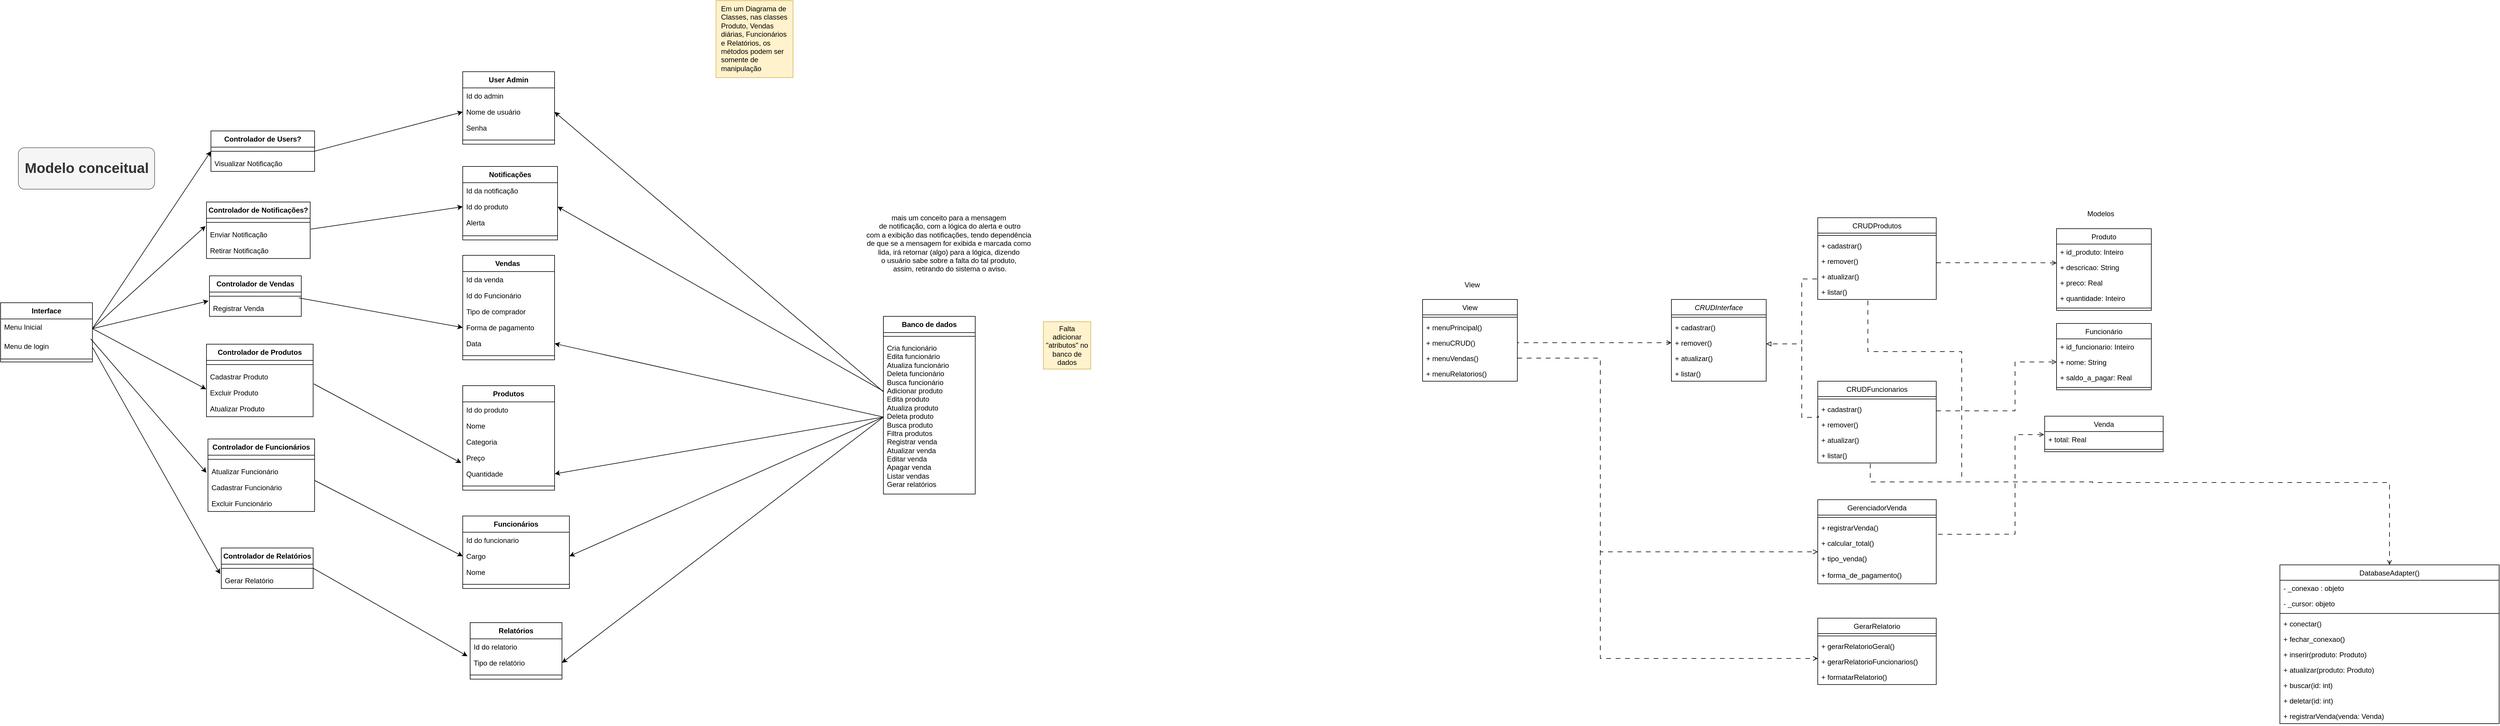 <mxfile version="25.0.1">
  <diagram name="Página-1" id="rCG3eZJyJU8VCeqgCgNy">
    <mxGraphModel dx="4924" dy="2812" grid="1" gridSize="10" guides="1" tooltips="1" connect="1" arrows="1" fold="1" page="1" pageScale="1" pageWidth="827" pageHeight="583" math="0" shadow="0">
      <root>
        <mxCell id="0" />
        <mxCell id="1" parent="0" />
        <mxCell id="12" value="Banco de dados" style="swimlane;fontStyle=1;align=center;verticalAlign=top;childLayout=stackLayout;horizontal=1;startSize=27.429;horizontalStack=0;resizeParent=1;resizeParentMax=0;resizeLast=0;collapsible=0;marginBottom=0;" parent="1" vertex="1">
          <mxGeometry x="1420" y="283" width="155" height="299.999" as="geometry" />
        </mxCell>
        <mxCell id="15" style="line;strokeWidth=1;fillColor=none;align=left;verticalAlign=middle;spacingTop=-1;spacingLeft=3;spacingRight=3;rotatable=0;labelPosition=right;points=[];portConstraint=eastwest;strokeColor=inherit;" parent="12" vertex="1">
          <mxGeometry y="27.429" width="155" height="12.57" as="geometry" />
        </mxCell>
        <mxCell id="4yD3N3-tQXwb2mGsDQmI-117" value="Cria funcionário&lt;div&gt;Edita funcionário&lt;/div&gt;&lt;div&gt;Atualiza funcionário&lt;/div&gt;&lt;div&gt;Deleta funcionário&lt;/div&gt;&lt;div&gt;Busca funcionário&lt;/div&gt;&lt;div&gt;Adicionar produto&lt;/div&gt;&lt;div&gt;Edita produto&lt;/div&gt;&lt;div&gt;Atualiza produto&lt;/div&gt;&lt;div&gt;Deleta produto&lt;/div&gt;&lt;div&gt;Busca produto&lt;/div&gt;&lt;div&gt;Filtra produtos&lt;/div&gt;&lt;div&gt;Registrar venda&lt;/div&gt;&lt;div&gt;Atualizar venda&lt;/div&gt;&lt;div&gt;Editar venda&lt;/div&gt;&lt;div&gt;Apagar venda&lt;/div&gt;&lt;div&gt;Listar vendas&lt;/div&gt;&lt;div&gt;Gerar relatórios&lt;/div&gt;" style="text;strokeColor=none;fillColor=none;align=left;verticalAlign=top;spacingLeft=4;spacingRight=4;overflow=hidden;rotatable=0;points=[[0,0.5],[1,0.5]];portConstraint=eastwest;whiteSpace=wrap;html=1;" parent="12" vertex="1">
          <mxGeometry y="39.999" width="155" height="260" as="geometry" />
        </mxCell>
        <mxCell id="4yD3N3-tQXwb2mGsDQmI-32" value="User Admin" style="swimlane;fontStyle=1;align=center;verticalAlign=top;childLayout=stackLayout;horizontal=1;startSize=27.429;horizontalStack=0;resizeParent=1;resizeParentMax=0;resizeLast=0;collapsible=0;marginBottom=0;" parent="1" vertex="1">
          <mxGeometry x="710" y="-130" width="155" height="122.429" as="geometry" />
        </mxCell>
        <mxCell id="4yD3N3-tQXwb2mGsDQmI-33" value="Id do admin" style="text;strokeColor=none;fillColor=none;align=left;verticalAlign=top;spacingLeft=4;spacingRight=4;overflow=hidden;rotatable=0;points=[[0,0.5],[1,0.5]];portConstraint=eastwest;" parent="4yD3N3-tQXwb2mGsDQmI-32" vertex="1">
          <mxGeometry y="27.429" width="155" height="27" as="geometry" />
        </mxCell>
        <mxCell id="4yD3N3-tQXwb2mGsDQmI-34" value="Nome de usuário" style="text;strokeColor=none;fillColor=none;align=left;verticalAlign=top;spacingLeft=4;spacingRight=4;overflow=hidden;rotatable=0;points=[[0,0.5],[1,0.5]];portConstraint=eastwest;" parent="4yD3N3-tQXwb2mGsDQmI-32" vertex="1">
          <mxGeometry y="54.429" width="155" height="27" as="geometry" />
        </mxCell>
        <mxCell id="4yD3N3-tQXwb2mGsDQmI-65" value="Senha" style="text;strokeColor=none;fillColor=none;align=left;verticalAlign=top;spacingLeft=4;spacingRight=4;overflow=hidden;rotatable=0;points=[[0,0.5],[1,0.5]];portConstraint=eastwest;" parent="4yD3N3-tQXwb2mGsDQmI-32" vertex="1">
          <mxGeometry y="81.429" width="155" height="27" as="geometry" />
        </mxCell>
        <mxCell id="4yD3N3-tQXwb2mGsDQmI-35" style="line;strokeWidth=1;fillColor=none;align=left;verticalAlign=middle;spacingTop=-1;spacingLeft=3;spacingRight=3;rotatable=0;labelPosition=right;points=[];portConstraint=eastwest;strokeColor=inherit;" parent="4yD3N3-tQXwb2mGsDQmI-32" vertex="1">
          <mxGeometry y="108.429" width="155" height="14" as="geometry" />
        </mxCell>
        <mxCell id="4yD3N3-tQXwb2mGsDQmI-36" value="Relatórios" style="swimlane;fontStyle=1;align=center;verticalAlign=top;childLayout=stackLayout;horizontal=1;startSize=27.429;horizontalStack=0;resizeParent=1;resizeParentMax=0;resizeLast=0;collapsible=0;marginBottom=0;" parent="1" vertex="1">
          <mxGeometry x="722.5" y="800" width="155" height="95.429" as="geometry" />
        </mxCell>
        <mxCell id="4yD3N3-tQXwb2mGsDQmI-37" value="Id do relatorio" style="text;strokeColor=none;fillColor=none;align=left;verticalAlign=top;spacingLeft=4;spacingRight=4;overflow=hidden;rotatable=0;points=[[0,0.5],[1,0.5]];portConstraint=eastwest;" parent="4yD3N3-tQXwb2mGsDQmI-36" vertex="1">
          <mxGeometry y="27.429" width="155" height="27" as="geometry" />
        </mxCell>
        <mxCell id="4yD3N3-tQXwb2mGsDQmI-38" value="Tipo de relatório" style="text;strokeColor=none;fillColor=none;align=left;verticalAlign=top;spacingLeft=4;spacingRight=4;overflow=hidden;rotatable=0;points=[[0,0.5],[1,0.5]];portConstraint=eastwest;" parent="4yD3N3-tQXwb2mGsDQmI-36" vertex="1">
          <mxGeometry y="54.429" width="155" height="27" as="geometry" />
        </mxCell>
        <mxCell id="4yD3N3-tQXwb2mGsDQmI-39" style="line;strokeWidth=1;fillColor=none;align=left;verticalAlign=middle;spacingTop=-1;spacingLeft=3;spacingRight=3;rotatable=0;labelPosition=right;points=[];portConstraint=eastwest;strokeColor=inherit;" parent="4yD3N3-tQXwb2mGsDQmI-36" vertex="1">
          <mxGeometry y="81.429" width="155" height="14" as="geometry" />
        </mxCell>
        <mxCell id="4yD3N3-tQXwb2mGsDQmI-40" value="Vendas " style="swimlane;fontStyle=1;align=center;verticalAlign=top;childLayout=stackLayout;horizontal=1;startSize=27.429;horizontalStack=0;resizeParent=1;resizeParentMax=0;resizeLast=0;collapsible=0;marginBottom=0;" parent="1" vertex="1">
          <mxGeometry x="710" y="180" width="155" height="176.429" as="geometry" />
        </mxCell>
        <mxCell id="4yD3N3-tQXwb2mGsDQmI-41" value="Id da venda" style="text;strokeColor=none;fillColor=none;align=left;verticalAlign=top;spacingLeft=4;spacingRight=4;overflow=hidden;rotatable=0;points=[[0,0.5],[1,0.5]];portConstraint=eastwest;" parent="4yD3N3-tQXwb2mGsDQmI-40" vertex="1">
          <mxGeometry y="27.429" width="155" height="27" as="geometry" />
        </mxCell>
        <mxCell id="4yD3N3-tQXwb2mGsDQmI-42" value="Id do Funcionário" style="text;strokeColor=none;fillColor=none;align=left;verticalAlign=top;spacingLeft=4;spacingRight=4;overflow=hidden;rotatable=0;points=[[0,0.5],[1,0.5]];portConstraint=eastwest;" parent="4yD3N3-tQXwb2mGsDQmI-40" vertex="1">
          <mxGeometry y="54.429" width="155" height="27" as="geometry" />
        </mxCell>
        <mxCell id="4yD3N3-tQXwb2mGsDQmI-79" value="Tipo de comprador" style="text;strokeColor=none;fillColor=none;align=left;verticalAlign=top;spacingLeft=4;spacingRight=4;overflow=hidden;rotatable=0;points=[[0,0.5],[1,0.5]];portConstraint=eastwest;" parent="4yD3N3-tQXwb2mGsDQmI-40" vertex="1">
          <mxGeometry y="81.429" width="155" height="27" as="geometry" />
        </mxCell>
        <mxCell id="4yD3N3-tQXwb2mGsDQmI-80" value="Forma de pagamento" style="text;strokeColor=none;fillColor=none;align=left;verticalAlign=top;spacingLeft=4;spacingRight=4;overflow=hidden;rotatable=0;points=[[0,0.5],[1,0.5]];portConstraint=eastwest;" parent="4yD3N3-tQXwb2mGsDQmI-40" vertex="1">
          <mxGeometry y="108.429" width="155" height="27" as="geometry" />
        </mxCell>
        <mxCell id="4yD3N3-tQXwb2mGsDQmI-81" value="Data" style="text;strokeColor=none;fillColor=none;align=left;verticalAlign=top;spacingLeft=4;spacingRight=4;overflow=hidden;rotatable=0;points=[[0,0.5],[1,0.5]];portConstraint=eastwest;" parent="4yD3N3-tQXwb2mGsDQmI-40" vertex="1">
          <mxGeometry y="135.429" width="155" height="27" as="geometry" />
        </mxCell>
        <mxCell id="4yD3N3-tQXwb2mGsDQmI-43" style="line;strokeWidth=1;fillColor=none;align=left;verticalAlign=middle;spacingTop=-1;spacingLeft=3;spacingRight=3;rotatable=0;labelPosition=right;points=[];portConstraint=eastwest;strokeColor=inherit;" parent="4yD3N3-tQXwb2mGsDQmI-40" vertex="1">
          <mxGeometry y="162.429" width="155" height="14" as="geometry" />
        </mxCell>
        <mxCell id="4yD3N3-tQXwb2mGsDQmI-56" value="Notificações" style="swimlane;fontStyle=1;align=center;verticalAlign=top;childLayout=stackLayout;horizontal=1;startSize=27.429;horizontalStack=0;resizeParent=1;resizeParentMax=0;resizeLast=0;collapsible=0;marginBottom=0;" parent="1" vertex="1">
          <mxGeometry x="710" y="30" width="160" height="123.999" as="geometry" />
        </mxCell>
        <mxCell id="4yD3N3-tQXwb2mGsDQmI-57" value="Id da notificação" style="text;strokeColor=none;fillColor=none;align=left;verticalAlign=top;spacingLeft=4;spacingRight=4;overflow=hidden;rotatable=0;points=[[0,0.5],[1,0.5]];portConstraint=eastwest;" parent="4yD3N3-tQXwb2mGsDQmI-56" vertex="1">
          <mxGeometry y="27.429" width="160" height="27" as="geometry" />
        </mxCell>
        <mxCell id="WyFJ2QE-moBdqezIPYEU-15" value="Id do produto" style="text;strokeColor=none;fillColor=none;align=left;verticalAlign=top;spacingLeft=4;spacingRight=4;overflow=hidden;rotatable=0;points=[[0,0.5],[1,0.5]];portConstraint=eastwest;" parent="4yD3N3-tQXwb2mGsDQmI-56" vertex="1">
          <mxGeometry y="54.429" width="160" height="27" as="geometry" />
        </mxCell>
        <mxCell id="4yD3N3-tQXwb2mGsDQmI-58" value="Alerta" style="text;strokeColor=none;fillColor=none;align=left;verticalAlign=top;spacingLeft=4;spacingRight=4;overflow=hidden;rotatable=0;points=[[0,0.5],[1,0.5]];portConstraint=eastwest;" parent="4yD3N3-tQXwb2mGsDQmI-56" vertex="1">
          <mxGeometry y="81.429" width="160" height="28.57" as="geometry" />
        </mxCell>
        <mxCell id="4yD3N3-tQXwb2mGsDQmI-59" style="line;strokeWidth=1;fillColor=none;align=left;verticalAlign=middle;spacingTop=-1;spacingLeft=3;spacingRight=3;rotatable=0;labelPosition=right;points=[];portConstraint=eastwest;strokeColor=inherit;" parent="4yD3N3-tQXwb2mGsDQmI-56" vertex="1">
          <mxGeometry y="109.999" width="160" height="14" as="geometry" />
        </mxCell>
        <mxCell id="4yD3N3-tQXwb2mGsDQmI-60" value="Produtos" style="swimlane;fontStyle=1;align=center;verticalAlign=top;childLayout=stackLayout;horizontal=1;startSize=27.429;horizontalStack=0;resizeParent=1;resizeParentMax=0;resizeLast=0;collapsible=0;marginBottom=0;" parent="1" vertex="1">
          <mxGeometry x="710" y="400" width="155" height="176.429" as="geometry" />
        </mxCell>
        <mxCell id="4yD3N3-tQXwb2mGsDQmI-61" value="Id do produto" style="text;strokeColor=none;fillColor=none;align=left;verticalAlign=top;spacingLeft=4;spacingRight=4;overflow=hidden;rotatable=0;points=[[0,0.5],[1,0.5]];portConstraint=eastwest;" parent="4yD3N3-tQXwb2mGsDQmI-60" vertex="1">
          <mxGeometry y="27.429" width="155" height="27" as="geometry" />
        </mxCell>
        <mxCell id="4yD3N3-tQXwb2mGsDQmI-62" value="Nome" style="text;strokeColor=none;fillColor=none;align=left;verticalAlign=top;spacingLeft=4;spacingRight=4;overflow=hidden;rotatable=0;points=[[0,0.5],[1,0.5]];portConstraint=eastwest;" parent="4yD3N3-tQXwb2mGsDQmI-60" vertex="1">
          <mxGeometry y="54.429" width="155" height="27" as="geometry" />
        </mxCell>
        <mxCell id="4yD3N3-tQXwb2mGsDQmI-71" value="Categoria" style="text;strokeColor=none;fillColor=none;align=left;verticalAlign=top;spacingLeft=4;spacingRight=4;overflow=hidden;rotatable=0;points=[[0,0.5],[1,0.5]];portConstraint=eastwest;" parent="4yD3N3-tQXwb2mGsDQmI-60" vertex="1">
          <mxGeometry y="81.429" width="155" height="27" as="geometry" />
        </mxCell>
        <mxCell id="4yD3N3-tQXwb2mGsDQmI-72" value="Preço" style="text;strokeColor=none;fillColor=none;align=left;verticalAlign=top;spacingLeft=4;spacingRight=4;overflow=hidden;rotatable=0;points=[[0,0.5],[1,0.5]];portConstraint=eastwest;" parent="4yD3N3-tQXwb2mGsDQmI-60" vertex="1">
          <mxGeometry y="108.429" width="155" height="27" as="geometry" />
        </mxCell>
        <mxCell id="4yD3N3-tQXwb2mGsDQmI-73" value="Quantidade" style="text;strokeColor=none;fillColor=none;align=left;verticalAlign=top;spacingLeft=4;spacingRight=4;overflow=hidden;rotatable=0;points=[[0,0.5],[1,0.5]];portConstraint=eastwest;" parent="4yD3N3-tQXwb2mGsDQmI-60" vertex="1">
          <mxGeometry y="135.429" width="155" height="27" as="geometry" />
        </mxCell>
        <mxCell id="4yD3N3-tQXwb2mGsDQmI-63" style="line;strokeWidth=1;fillColor=none;align=left;verticalAlign=middle;spacingTop=-1;spacingLeft=3;spacingRight=3;rotatable=0;labelPosition=right;points=[];portConstraint=eastwest;strokeColor=inherit;" parent="4yD3N3-tQXwb2mGsDQmI-60" vertex="1">
          <mxGeometry y="162.429" width="155" height="14" as="geometry" />
        </mxCell>
        <mxCell id="4yD3N3-tQXwb2mGsDQmI-66" value="Interface" style="swimlane;fontStyle=1;align=center;verticalAlign=top;childLayout=stackLayout;horizontal=1;startSize=27.429;horizontalStack=0;resizeParent=1;resizeParentMax=0;resizeLast=0;collapsible=0;marginBottom=0;" parent="1" vertex="1">
          <mxGeometry x="-70" y="260" width="155" height="99.999" as="geometry" />
        </mxCell>
        <mxCell id="4yD3N3-tQXwb2mGsDQmI-67" value="Menu Inicial" style="text;strokeColor=none;fillColor=none;align=left;verticalAlign=top;spacingLeft=4;spacingRight=4;overflow=hidden;rotatable=0;points=[[0,0.5],[1,0.5]];portConstraint=eastwest;" parent="4yD3N3-tQXwb2mGsDQmI-66" vertex="1">
          <mxGeometry y="27.429" width="155" height="32.57" as="geometry" />
        </mxCell>
        <mxCell id="Nw_w9vWTFQ0vnzreLBHr-17" value="Menu de login" style="text;strokeColor=none;fillColor=none;align=left;verticalAlign=top;spacingLeft=4;spacingRight=4;overflow=hidden;rotatable=0;points=[[0,0.5],[1,0.5]];portConstraint=eastwest;" parent="4yD3N3-tQXwb2mGsDQmI-66" vertex="1">
          <mxGeometry y="59.999" width="155" height="30" as="geometry" />
        </mxCell>
        <mxCell id="4yD3N3-tQXwb2mGsDQmI-69" style="line;strokeWidth=1;fillColor=none;align=left;verticalAlign=middle;spacingTop=-1;spacingLeft=3;spacingRight=3;rotatable=0;labelPosition=right;points=[];portConstraint=eastwest;strokeColor=inherit;" parent="4yD3N3-tQXwb2mGsDQmI-66" vertex="1">
          <mxGeometry y="89.999" width="155" height="10" as="geometry" />
        </mxCell>
        <mxCell id="4yD3N3-tQXwb2mGsDQmI-84" value="&lt;h1&gt;Modelo conceitual&lt;/h1&gt;" style="text;html=1;align=center;verticalAlign=middle;resizable=0;points=[];autosize=1;fillColor=#f5f5f5;fontColor=#333333;strokeColor=#666666;rounded=1;" parent="1" vertex="1">
          <mxGeometry x="-40" y="-1.57" width="230" height="70" as="geometry" />
        </mxCell>
        <mxCell id="Nw_w9vWTFQ0vnzreLBHr-22" value="Controlador de Funcionários" style="swimlane;fontStyle=1;align=center;verticalAlign=top;childLayout=stackLayout;horizontal=1;startSize=27.429;horizontalStack=0;resizeParent=1;resizeParentMax=0;resizeLast=0;collapsible=0;marginBottom=0;" parent="1" vertex="1">
          <mxGeometry x="280" y="490" width="180" height="122.429" as="geometry" />
        </mxCell>
        <mxCell id="Nw_w9vWTFQ0vnzreLBHr-26" style="line;strokeWidth=1;fillColor=none;align=left;verticalAlign=middle;spacingTop=-1;spacingLeft=3;spacingRight=3;rotatable=0;labelPosition=right;points=[];portConstraint=eastwest;strokeColor=inherit;" parent="Nw_w9vWTFQ0vnzreLBHr-22" vertex="1">
          <mxGeometry y="27.429" width="180" height="14" as="geometry" />
        </mxCell>
        <mxCell id="jJdK9kgYPfyGHqjLfK-a-18" value="Atualizar Funcionário" style="text;strokeColor=none;fillColor=none;align=left;verticalAlign=top;spacingLeft=4;spacingRight=4;overflow=hidden;rotatable=0;points=[[0,0.5],[1,0.5]];portConstraint=eastwest;" parent="Nw_w9vWTFQ0vnzreLBHr-22" vertex="1">
          <mxGeometry y="41.429" width="180" height="27" as="geometry" />
        </mxCell>
        <mxCell id="jJdK9kgYPfyGHqjLfK-a-16" value="Cadastrar Funcionário" style="text;strokeColor=none;fillColor=none;align=left;verticalAlign=top;spacingLeft=4;spacingRight=4;overflow=hidden;rotatable=0;points=[[0,0.5],[1,0.5]];portConstraint=eastwest;" parent="Nw_w9vWTFQ0vnzreLBHr-22" vertex="1">
          <mxGeometry y="68.429" width="180" height="27" as="geometry" />
        </mxCell>
        <mxCell id="jJdK9kgYPfyGHqjLfK-a-17" value="Excluir Funcionário" style="text;strokeColor=none;fillColor=none;align=left;verticalAlign=top;spacingLeft=4;spacingRight=4;overflow=hidden;rotatable=0;points=[[0,0.5],[1,0.5]];portConstraint=eastwest;" parent="Nw_w9vWTFQ0vnzreLBHr-22" vertex="1">
          <mxGeometry y="95.429" width="180" height="27" as="geometry" />
        </mxCell>
        <mxCell id="jJdK9kgYPfyGHqjLfK-a-15" value="Funcionários" style="swimlane;fontStyle=1;align=center;verticalAlign=top;childLayout=stackLayout;horizontal=1;startSize=27.429;horizontalStack=0;resizeParent=1;resizeParentMax=0;resizeLast=0;collapsible=0;marginBottom=0;" parent="1" vertex="1">
          <mxGeometry x="710" y="620" width="180" height="122.429" as="geometry" />
        </mxCell>
        <mxCell id="KlSsxM7Or0WWCpnzEeFf-23" value="Id do funcionario" style="text;strokeColor=none;fillColor=none;align=left;verticalAlign=top;spacingLeft=4;spacingRight=4;overflow=hidden;rotatable=0;points=[[0,0.5],[1,0.5]];portConstraint=eastwest;" parent="jJdK9kgYPfyGHqjLfK-a-15" vertex="1">
          <mxGeometry y="27.429" width="180" height="27" as="geometry" />
        </mxCell>
        <mxCell id="KlSsxM7Or0WWCpnzEeFf-25" value="Cargo" style="text;strokeColor=none;fillColor=none;align=left;verticalAlign=top;spacingLeft=4;spacingRight=4;overflow=hidden;rotatable=0;points=[[0,0.5],[1,0.5]];portConstraint=eastwest;" parent="jJdK9kgYPfyGHqjLfK-a-15" vertex="1">
          <mxGeometry y="54.429" width="180" height="27" as="geometry" />
        </mxCell>
        <mxCell id="KlSsxM7Or0WWCpnzEeFf-24" value="Nome" style="text;strokeColor=none;fillColor=none;align=left;verticalAlign=top;spacingLeft=4;spacingRight=4;overflow=hidden;rotatable=0;points=[[0,0.5],[1,0.5]];portConstraint=eastwest;" parent="jJdK9kgYPfyGHqjLfK-a-15" vertex="1">
          <mxGeometry y="81.429" width="180" height="27" as="geometry" />
        </mxCell>
        <mxCell id="jJdK9kgYPfyGHqjLfK-a-20" style="line;strokeWidth=1;fillColor=none;align=left;verticalAlign=middle;spacingTop=-1;spacingLeft=3;spacingRight=3;rotatable=0;labelPosition=right;points=[];portConstraint=eastwest;strokeColor=inherit;" parent="jJdK9kgYPfyGHqjLfK-a-15" vertex="1">
          <mxGeometry y="108.429" width="180" height="14" as="geometry" />
        </mxCell>
        <mxCell id="zHELxeo6hIR-I9ZXr5rR-37" value="" style="endArrow=classic;html=1;rounded=0;entryX=1;entryY=0.5;entryDx=0;entryDy=0;" parent="1" source="4yD3N3-tQXwb2mGsDQmI-117" target="WyFJ2QE-moBdqezIPYEU-15" edge="1">
          <mxGeometry width="50" height="50" relative="1" as="geometry">
            <mxPoint x="1060" y="420" as="sourcePoint" />
            <mxPoint x="930" y="190" as="targetPoint" />
          </mxGeometry>
        </mxCell>
        <mxCell id="zHELxeo6hIR-I9ZXr5rR-38" value="" style="endArrow=classic;html=1;rounded=0;exitX=-0.001;exitY=0.335;exitDx=0;exitDy=0;exitPerimeter=0;entryX=1;entryY=0.5;entryDx=0;entryDy=0;" parent="1" source="4yD3N3-tQXwb2mGsDQmI-117" target="4yD3N3-tQXwb2mGsDQmI-34" edge="1">
          <mxGeometry width="50" height="50" relative="1" as="geometry">
            <mxPoint x="1260" y="398" as="sourcePoint" />
            <mxPoint x="1310" y="200" as="targetPoint" />
            <Array as="points" />
          </mxGeometry>
        </mxCell>
        <mxCell id="zHELxeo6hIR-I9ZXr5rR-41" value="" style="endArrow=classic;html=1;rounded=0;exitX=0;exitY=0.5;exitDx=0;exitDy=0;entryX=1;entryY=0.5;entryDx=0;entryDy=0;" parent="1" source="4yD3N3-tQXwb2mGsDQmI-117" target="KlSsxM7Or0WWCpnzEeFf-25" edge="1">
          <mxGeometry width="50" height="50" relative="1" as="geometry">
            <mxPoint x="1080" y="700" as="sourcePoint" />
            <mxPoint x="910" y="680" as="targetPoint" />
          </mxGeometry>
        </mxCell>
        <mxCell id="zHELxeo6hIR-I9ZXr5rR-43" value="" style="endArrow=classic;html=1;rounded=0;entryX=0;entryY=0.5;entryDx=0;entryDy=0;" parent="1" target="KlSsxM7Or0WWCpnzEeFf-25" edge="1">
          <mxGeometry width="50" height="50" relative="1" as="geometry">
            <mxPoint x="460" y="560" as="sourcePoint" />
            <mxPoint x="690" y="680" as="targetPoint" />
          </mxGeometry>
        </mxCell>
        <mxCell id="zHELxeo6hIR-I9ZXr5rR-46" value="" style="endArrow=classic;html=1;rounded=0;exitX=1;exitY=0.5;exitDx=0;exitDy=0;entryX=-0.029;entryY=1.083;entryDx=0;entryDy=0;entryPerimeter=0;" parent="1" source="I3HKspk7miAercQZ1zuE-27" target="4yD3N3-tQXwb2mGsDQmI-37" edge="1">
          <mxGeometry width="50" height="50" relative="1" as="geometry">
            <mxPoint x="445" y="740.929" as="sourcePoint" />
            <mxPoint x="530" y="750" as="targetPoint" />
          </mxGeometry>
        </mxCell>
        <mxCell id="zHELxeo6hIR-I9ZXr5rR-47" value="" style="endArrow=classic;html=1;rounded=0;exitX=0;exitY=0.5;exitDx=0;exitDy=0;entryX=1;entryY=0.5;entryDx=0;entryDy=0;" parent="1" source="4yD3N3-tQXwb2mGsDQmI-117" target="4yD3N3-tQXwb2mGsDQmI-38" edge="1">
          <mxGeometry width="50" height="50" relative="1" as="geometry">
            <mxPoint x="870" y="760" as="sourcePoint" />
            <mxPoint x="970" y="760" as="targetPoint" />
          </mxGeometry>
        </mxCell>
        <mxCell id="zHELxeo6hIR-I9ZXr5rR-48" value="" style="endArrow=classic;html=1;rounded=0;exitX=1.006;exitY=0.947;exitDx=0;exitDy=0;entryX=-0.016;entryY=-0.183;entryDx=0;entryDy=0;entryPerimeter=0;exitPerimeter=0;" parent="1" source="zHELxeo6hIR-I9ZXr5rR-25" target="4yD3N3-tQXwb2mGsDQmI-73" edge="1">
          <mxGeometry width="50" height="50" relative="1" as="geometry">
            <mxPoint x="470" y="200.929" as="sourcePoint" />
            <mxPoint x="610" y="500" as="targetPoint" />
          </mxGeometry>
        </mxCell>
        <mxCell id="zHELxeo6hIR-I9ZXr5rR-49" value="" style="endArrow=classic;html=1;rounded=0;entryX=1;entryY=0.5;entryDx=0;entryDy=0;exitX=0;exitY=0.5;exitDx=0;exitDy=0;" parent="1" source="4yD3N3-tQXwb2mGsDQmI-117" target="4yD3N3-tQXwb2mGsDQmI-73" edge="1">
          <mxGeometry width="50" height="50" relative="1" as="geometry">
            <mxPoint x="1160" y="510" as="sourcePoint" />
            <mxPoint x="1210" y="460" as="targetPoint" />
          </mxGeometry>
        </mxCell>
        <mxCell id="zHELxeo6hIR-I9ZXr5rR-50" value="" style="endArrow=classic;html=1;rounded=0;entryX=0;entryY=0.5;entryDx=0;entryDy=0;exitX=0.972;exitY=0.7;exitDx=0;exitDy=0;exitPerimeter=0;" parent="1" source="I3HKspk7miAercQZ1zuE-26" target="4yD3N3-tQXwb2mGsDQmI-80" edge="1">
          <mxGeometry width="50" height="50" relative="1" as="geometry">
            <mxPoint x="440" y="260" as="sourcePoint" />
            <mxPoint x="680" y="350" as="targetPoint" />
            <Array as="points" />
          </mxGeometry>
        </mxCell>
        <mxCell id="zHELxeo6hIR-I9ZXr5rR-51" value="" style="endArrow=classic;html=1;rounded=0;exitX=0;exitY=0.5;exitDx=0;exitDy=0;entryX=1;entryY=0.5;entryDx=0;entryDy=0;" parent="1" source="4yD3N3-tQXwb2mGsDQmI-117" target="4yD3N3-tQXwb2mGsDQmI-81" edge="1">
          <mxGeometry width="50" height="50" relative="1" as="geometry">
            <mxPoint x="1100" y="340" as="sourcePoint" />
            <mxPoint x="1150" y="290" as="targetPoint" />
          </mxGeometry>
        </mxCell>
        <mxCell id="aSdEXYb8_tZVf0fWAt2X-15" value="mais um conceito para a mensagem&lt;div&gt;&amp;nbsp;de notificação, com a lógica do alerta e outro&lt;/div&gt;&lt;div&gt;com a exibição das notificações, tendo dependência&lt;/div&gt;&lt;div&gt;de que se a mensagem for exibida e marcada como&lt;/div&gt;&lt;div&gt;lida, irá retornar (algo) para a lógica, dizendo&lt;/div&gt;&lt;div&gt;&lt;span style=&quot;background-color: initial;&quot;&gt;o usuário sabe sobre a falta do tal produto,&lt;/span&gt;&lt;/div&gt;&lt;div&gt;&lt;span style=&quot;background-color: initial;&quot;&gt;&amp;nbsp;assim, retirando do sistema o aviso.&lt;/span&gt;&lt;/div&gt;&lt;div&gt;&lt;br&gt;&lt;/div&gt;" style="text;html=1;align=center;verticalAlign=middle;resizable=0;points=[];autosize=1;strokeColor=none;fillColor=none;" parent="1" vertex="1">
          <mxGeometry x="1380" y="102.43" width="300" height="130" as="geometry" />
        </mxCell>
        <mxCell id="I3HKspk7miAercQZ1zuE-15" value="Controlador de Produtos" style="swimlane;fontStyle=1;align=center;verticalAlign=top;childLayout=stackLayout;horizontal=1;startSize=27.429;horizontalStack=0;resizeParent=1;resizeParentMax=0;resizeLast=0;collapsible=0;marginBottom=0;" parent="1" vertex="1">
          <mxGeometry x="277.5" y="330" width="180" height="122.429" as="geometry" />
        </mxCell>
        <mxCell id="I3HKspk7miAercQZ1zuE-20" style="line;strokeWidth=1;fillColor=none;align=left;verticalAlign=middle;spacingTop=-1;spacingLeft=3;spacingRight=3;rotatable=0;labelPosition=right;points=[];portConstraint=eastwest;strokeColor=inherit;" parent="I3HKspk7miAercQZ1zuE-15" vertex="1">
          <mxGeometry y="27.429" width="180" height="14" as="geometry" />
        </mxCell>
        <mxCell id="zHELxeo6hIR-I9ZXr5rR-25" value="Cadastrar Produto" style="text;strokeColor=none;fillColor=none;align=left;verticalAlign=top;spacingLeft=4;spacingRight=4;overflow=hidden;rotatable=0;points=[[0,0.5],[1,0.5]];portConstraint=eastwest;" parent="I3HKspk7miAercQZ1zuE-15" vertex="1">
          <mxGeometry y="41.429" width="180" height="27" as="geometry" />
        </mxCell>
        <mxCell id="zHELxeo6hIR-I9ZXr5rR-26" value="Excluir Produto" style="text;strokeColor=none;fillColor=none;align=left;verticalAlign=top;spacingLeft=4;spacingRight=4;overflow=hidden;rotatable=0;points=[[0,0.5],[1,0.5]];portConstraint=eastwest;" parent="I3HKspk7miAercQZ1zuE-15" vertex="1">
          <mxGeometry y="68.429" width="180" height="27" as="geometry" />
        </mxCell>
        <mxCell id="zHELxeo6hIR-I9ZXr5rR-27" value="Atualizar Produto" style="text;strokeColor=none;fillColor=none;align=left;verticalAlign=top;spacingLeft=4;spacingRight=4;overflow=hidden;rotatable=0;points=[[0,0.5],[1,0.5]];portConstraint=eastwest;" parent="I3HKspk7miAercQZ1zuE-15" vertex="1">
          <mxGeometry y="95.429" width="180" height="27" as="geometry" />
        </mxCell>
        <mxCell id="I3HKspk7miAercQZ1zuE-21" value="Controlador de Vendas" style="swimlane;fontStyle=1;align=center;verticalAlign=top;childLayout=stackLayout;horizontal=1;startSize=27.429;horizontalStack=0;resizeParent=1;resizeParentMax=0;resizeLast=0;collapsible=0;marginBottom=0;" parent="1" vertex="1">
          <mxGeometry x="282.5" y="214.57" width="155" height="68.429" as="geometry" />
        </mxCell>
        <mxCell id="I3HKspk7miAercQZ1zuE-26" style="line;strokeWidth=1;fillColor=none;align=left;verticalAlign=middle;spacingTop=-1;spacingLeft=3;spacingRight=3;rotatable=0;labelPosition=right;points=[];portConstraint=eastwest;strokeColor=inherit;" parent="I3HKspk7miAercQZ1zuE-21" vertex="1">
          <mxGeometry y="27.429" width="155" height="14" as="geometry" />
        </mxCell>
        <mxCell id="zHELxeo6hIR-I9ZXr5rR-31" value="Registrar Venda" style="text;strokeColor=none;fillColor=none;align=left;verticalAlign=top;spacingLeft=4;spacingRight=4;overflow=hidden;rotatable=0;points=[[0,0.5],[1,0.5]];portConstraint=eastwest;" parent="I3HKspk7miAercQZ1zuE-21" vertex="1">
          <mxGeometry y="41.429" width="155" height="27" as="geometry" />
        </mxCell>
        <mxCell id="I3HKspk7miAercQZ1zuE-27" value="Controlador de Relatórios" style="swimlane;fontStyle=1;align=center;verticalAlign=top;childLayout=stackLayout;horizontal=1;startSize=27.429;horizontalStack=0;resizeParent=1;resizeParentMax=0;resizeLast=0;collapsible=0;marginBottom=0;" parent="1" vertex="1">
          <mxGeometry x="302.5" y="674" width="155" height="68.429" as="geometry" />
        </mxCell>
        <mxCell id="I3HKspk7miAercQZ1zuE-32" style="line;strokeWidth=1;fillColor=none;align=left;verticalAlign=middle;spacingTop=-1;spacingLeft=3;spacingRight=3;rotatable=0;labelPosition=right;points=[];portConstraint=eastwest;strokeColor=inherit;" parent="I3HKspk7miAercQZ1zuE-27" vertex="1">
          <mxGeometry y="27.429" width="155" height="14" as="geometry" />
        </mxCell>
        <mxCell id="zHELxeo6hIR-I9ZXr5rR-30" value="Gerar Relatório" style="text;strokeColor=none;fillColor=none;align=left;verticalAlign=top;spacingLeft=4;spacingRight=4;overflow=hidden;rotatable=0;points=[[0,0.5],[1,0.5]];portConstraint=eastwest;" parent="I3HKspk7miAercQZ1zuE-27" vertex="1">
          <mxGeometry y="41.429" width="155" height="27" as="geometry" />
        </mxCell>
        <mxCell id="I3HKspk7miAercQZ1zuE-34" value="" style="whiteSpace=wrap;html=1;aspect=fixed;fillColor=#fff2cc;strokeColor=#d6b656;" parent="1" vertex="1">
          <mxGeometry x="1137.5" y="-250" width="130" height="130" as="geometry" />
        </mxCell>
        <mxCell id="I3HKspk7miAercQZ1zuE-36" value="Em um Diagrama de Classes, nas classes Produto, Vendas diárias, Funcionários e Relatórios, os métodos podem ser somente de manipulação" style="text;strokeColor=none;fillColor=none;align=left;verticalAlign=top;spacingLeft=4;spacingRight=4;overflow=hidden;rotatable=0;points=[[0,0.5],[1,0.5]];portConstraint=eastwest;whiteSpace=wrap;" parent="1" vertex="1">
          <mxGeometry x="1140" y="-250" width="125" height="130" as="geometry" />
        </mxCell>
        <mxCell id="I3HKspk7miAercQZ1zuE-37" value="Controlador de Notificações?" style="swimlane;fontStyle=1;align=center;verticalAlign=top;childLayout=stackLayout;horizontal=1;startSize=27.429;horizontalStack=0;resizeParent=1;resizeParentMax=0;resizeLast=0;collapsible=0;marginBottom=0;" parent="1" vertex="1">
          <mxGeometry x="277.5" y="90" width="175" height="95.429" as="geometry" />
        </mxCell>
        <mxCell id="I3HKspk7miAercQZ1zuE-38" style="line;strokeWidth=1;fillColor=none;align=left;verticalAlign=middle;spacingTop=-1;spacingLeft=3;spacingRight=3;rotatable=0;labelPosition=right;points=[];portConstraint=eastwest;strokeColor=inherit;" parent="I3HKspk7miAercQZ1zuE-37" vertex="1">
          <mxGeometry y="27.429" width="175" height="14" as="geometry" />
        </mxCell>
        <mxCell id="3e7NEioCLkdfD9Th6quC-23" value="Enviar Notificação" style="text;strokeColor=none;fillColor=none;align=left;verticalAlign=top;spacingLeft=4;spacingRight=4;overflow=hidden;rotatable=0;points=[[0,0.5],[1,0.5]];portConstraint=eastwest;" parent="I3HKspk7miAercQZ1zuE-37" vertex="1">
          <mxGeometry y="41.429" width="175" height="27" as="geometry" />
        </mxCell>
        <mxCell id="1tFIfQaTxvyRplmWfbCT-15" value="Retirar Notificação" style="text;strokeColor=none;fillColor=none;align=left;verticalAlign=top;spacingLeft=4;spacingRight=4;overflow=hidden;rotatable=0;points=[[0,0.5],[1,0.5]];portConstraint=eastwest;" parent="I3HKspk7miAercQZ1zuE-37" vertex="1">
          <mxGeometry y="68.429" width="175" height="27" as="geometry" />
        </mxCell>
        <mxCell id="I3HKspk7miAercQZ1zuE-40" value="Controlador de Users?" style="swimlane;fontStyle=1;align=center;verticalAlign=top;childLayout=stackLayout;horizontal=1;startSize=27.429;horizontalStack=0;resizeParent=1;resizeParentMax=0;resizeLast=0;collapsible=0;marginBottom=0;" parent="1" vertex="1">
          <mxGeometry x="285" y="-30" width="175" height="68.429" as="geometry" />
        </mxCell>
        <mxCell id="I3HKspk7miAercQZ1zuE-41" style="line;strokeWidth=1;fillColor=none;align=left;verticalAlign=middle;spacingTop=-1;spacingLeft=3;spacingRight=3;rotatable=0;labelPosition=right;points=[];portConstraint=eastwest;strokeColor=inherit;" parent="I3HKspk7miAercQZ1zuE-40" vertex="1">
          <mxGeometry y="27.429" width="175" height="14" as="geometry" />
        </mxCell>
        <mxCell id="1tFIfQaTxvyRplmWfbCT-18" value="Visualizar Notificação" style="text;strokeColor=none;fillColor=none;align=left;verticalAlign=top;spacingLeft=4;spacingRight=4;overflow=hidden;rotatable=0;points=[[0,0.5],[1,0.5]];portConstraint=eastwest;" parent="I3HKspk7miAercQZ1zuE-40" vertex="1">
          <mxGeometry y="41.429" width="175" height="27" as="geometry" />
        </mxCell>
        <mxCell id="3e7NEioCLkdfD9Th6quC-15" value="" style="endArrow=classic;html=1;rounded=0;exitX=1;exitY=0.5;exitDx=0;exitDy=0;entryX=0;entryY=0.5;entryDx=0;entryDy=0;" parent="1" source="4yD3N3-tQXwb2mGsDQmI-67" target="I3HKspk7miAercQZ1zuE-40" edge="1">
          <mxGeometry width="50" height="50" relative="1" as="geometry">
            <mxPoint x="120" y="440" as="sourcePoint" />
            <mxPoint x="170" y="390" as="targetPoint" />
          </mxGeometry>
        </mxCell>
        <mxCell id="3e7NEioCLkdfD9Th6quC-16" value="" style="endArrow=classic;html=1;rounded=0;exitX=1;exitY=0.5;exitDx=0;exitDy=0;entryX=-0.009;entryY=-0.032;entryDx=0;entryDy=0;entryPerimeter=0;" parent="1" source="4yD3N3-tQXwb2mGsDQmI-67" edge="1">
          <mxGeometry width="50" height="50" relative="1" as="geometry">
            <mxPoint x="140" y="430" as="sourcePoint" />
            <mxPoint x="275.925" y="130.565" as="targetPoint" />
          </mxGeometry>
        </mxCell>
        <mxCell id="3e7NEioCLkdfD9Th6quC-17" value="" style="endArrow=classic;html=1;rounded=0;entryX=-0.01;entryY=0.037;entryDx=0;entryDy=0;entryPerimeter=0;exitX=1;exitY=0.5;exitDx=0;exitDy=0;" parent="1" source="4yD3N3-tQXwb2mGsDQmI-67" target="zHELxeo6hIR-I9ZXr5rR-31" edge="1">
          <mxGeometry width="50" height="50" relative="1" as="geometry">
            <mxPoint x="120" y="430" as="sourcePoint" />
            <mxPoint x="220" y="400" as="targetPoint" />
          </mxGeometry>
        </mxCell>
        <mxCell id="3e7NEioCLkdfD9Th6quC-18" value="" style="endArrow=classic;html=1;rounded=0;exitX=1;exitY=0.5;exitDx=0;exitDy=0;entryX=-0.003;entryY=0.28;entryDx=0;entryDy=0;entryPerimeter=0;" parent="1" source="4yD3N3-tQXwb2mGsDQmI-67" target="zHELxeo6hIR-I9ZXr5rR-26" edge="1">
          <mxGeometry width="50" height="50" relative="1" as="geometry">
            <mxPoint x="180" y="460" as="sourcePoint" />
            <mxPoint x="230" y="410" as="targetPoint" />
          </mxGeometry>
        </mxCell>
        <mxCell id="3e7NEioCLkdfD9Th6quC-19" value="" style="endArrow=classic;html=1;rounded=0;exitX=0.981;exitY=1.031;exitDx=0;exitDy=0;entryX=-0.017;entryY=0.132;entryDx=0;entryDy=0;entryPerimeter=0;exitPerimeter=0;" parent="1" source="4yD3N3-tQXwb2mGsDQmI-67" edge="1">
          <mxGeometry width="50" height="50" relative="1" as="geometry">
            <mxPoint x="115.56" y="449.999" as="sourcePoint" />
            <mxPoint x="277.5" y="546.993" as="targetPoint" />
          </mxGeometry>
        </mxCell>
        <mxCell id="3e7NEioCLkdfD9Th6quC-20" value="" style="endArrow=classic;html=1;rounded=0;entryX=-0.013;entryY=0.095;entryDx=0;entryDy=0;entryPerimeter=0;exitX=1;exitY=0.5;exitDx=0;exitDy=0;" parent="1" source="Nw_w9vWTFQ0vnzreLBHr-17" target="zHELxeo6hIR-I9ZXr5rR-30" edge="1">
          <mxGeometry width="50" height="50" relative="1" as="geometry">
            <mxPoint x="120" y="470" as="sourcePoint" />
            <mxPoint x="230" y="590" as="targetPoint" />
          </mxGeometry>
        </mxCell>
        <mxCell id="3e7NEioCLkdfD9Th6quC-21" value="" style="endArrow=classic;html=1;rounded=0;exitX=1.006;exitY=0.162;exitDx=0;exitDy=0;exitPerimeter=0;entryX=0;entryY=0.5;entryDx=0;entryDy=0;" parent="1" target="WyFJ2QE-moBdqezIPYEU-15" edge="1">
          <mxGeometry width="50" height="50" relative="1" as="geometry">
            <mxPoint x="453.55" y="135.803" as="sourcePoint" />
            <mxPoint x="620" y="90" as="targetPoint" />
          </mxGeometry>
        </mxCell>
        <mxCell id="LobVI7Y_pQBWxgxZLWH8-15" value="" style="endArrow=classic;html=1;rounded=0;exitX=1;exitY=0.5;exitDx=0;exitDy=0;entryX=0;entryY=0.5;entryDx=0;entryDy=0;" parent="1" source="I3HKspk7miAercQZ1zuE-40" target="4yD3N3-tQXwb2mGsDQmI-34" edge="1">
          <mxGeometry width="50" height="50" relative="1" as="geometry">
            <mxPoint x="500" y="81.21" as="sourcePoint" />
            <mxPoint x="700" y="-218.79" as="targetPoint" />
          </mxGeometry>
        </mxCell>
        <mxCell id="LobVI7Y_pQBWxgxZLWH8-17" value="" style="whiteSpace=wrap;html=1;aspect=fixed;" parent="1" vertex="1">
          <mxGeometry x="1690" y="292" width="80" height="80" as="geometry" />
        </mxCell>
        <mxCell id="LobVI7Y_pQBWxgxZLWH8-18" value="Falta adicionar &quot;atributos&quot; no banco de dados" style="text;html=1;align=center;verticalAlign=middle;whiteSpace=wrap;rounded=0;fillColor=#fff2cc;strokeColor=#d6b656;" parent="1" vertex="1">
          <mxGeometry x="1690" y="292" width="80" height="80" as="geometry" />
        </mxCell>
        <mxCell id="qID2bDXDqiOxFLG9qgEo-15" value="Produto" style="swimlane;fontStyle=0;align=center;verticalAlign=top;childLayout=stackLayout;horizontal=1;startSize=26;horizontalStack=0;resizeParent=1;resizeLast=0;collapsible=1;marginBottom=0;rounded=0;shadow=0;strokeWidth=1;" vertex="1" parent="1">
          <mxGeometry x="3400" y="135" width="160" height="138" as="geometry">
            <mxRectangle x="130" y="380" width="160" height="26" as="alternateBounds" />
          </mxGeometry>
        </mxCell>
        <mxCell id="qID2bDXDqiOxFLG9qgEo-16" value="+ id_produto: Inteiro" style="text;align=left;verticalAlign=top;spacingLeft=4;spacingRight=4;overflow=hidden;rotatable=0;points=[[0,0.5],[1,0.5]];portConstraint=eastwest;" vertex="1" parent="qID2bDXDqiOxFLG9qgEo-15">
          <mxGeometry y="26" width="160" height="26" as="geometry" />
        </mxCell>
        <mxCell id="qID2bDXDqiOxFLG9qgEo-17" value="+ descricao: String" style="text;align=left;verticalAlign=top;spacingLeft=4;spacingRight=4;overflow=hidden;rotatable=0;points=[[0,0.5],[1,0.5]];portConstraint=eastwest;" vertex="1" parent="qID2bDXDqiOxFLG9qgEo-15">
          <mxGeometry y="52" width="160" height="26" as="geometry" />
        </mxCell>
        <mxCell id="qID2bDXDqiOxFLG9qgEo-18" value="+ preco: Real" style="text;align=left;verticalAlign=top;spacingLeft=4;spacingRight=4;overflow=hidden;rotatable=0;points=[[0,0.5],[1,0.5]];portConstraint=eastwest;" vertex="1" parent="qID2bDXDqiOxFLG9qgEo-15">
          <mxGeometry y="78" width="160" height="26" as="geometry" />
        </mxCell>
        <mxCell id="qID2bDXDqiOxFLG9qgEo-19" value="+ quantidade: Inteiro" style="text;align=left;verticalAlign=top;spacingLeft=4;spacingRight=4;overflow=hidden;rotatable=0;points=[[0,0.5],[1,0.5]];portConstraint=eastwest;" vertex="1" parent="qID2bDXDqiOxFLG9qgEo-15">
          <mxGeometry y="104" width="160" height="26" as="geometry" />
        </mxCell>
        <mxCell id="qID2bDXDqiOxFLG9qgEo-20" value="" style="line;html=1;strokeWidth=1;align=left;verticalAlign=middle;spacingTop=-1;spacingLeft=3;spacingRight=3;rotatable=0;labelPosition=right;points=[];portConstraint=eastwest;" vertex="1" parent="qID2bDXDqiOxFLG9qgEo-15">
          <mxGeometry y="130" width="160" height="8" as="geometry" />
        </mxCell>
        <mxCell id="qID2bDXDqiOxFLG9qgEo-21" value="Funcionário" style="swimlane;fontStyle=0;align=center;verticalAlign=top;childLayout=stackLayout;horizontal=1;startSize=26;horizontalStack=0;resizeParent=1;resizeLast=0;collapsible=1;marginBottom=0;rounded=0;shadow=0;strokeWidth=1;" vertex="1" parent="1">
          <mxGeometry x="3400" y="295" width="160" height="112" as="geometry">
            <mxRectangle x="130" y="380" width="160" height="26" as="alternateBounds" />
          </mxGeometry>
        </mxCell>
        <mxCell id="qID2bDXDqiOxFLG9qgEo-22" value="+ id_funcionario: Inteiro" style="text;align=left;verticalAlign=top;spacingLeft=4;spacingRight=4;overflow=hidden;rotatable=0;points=[[0,0.5],[1,0.5]];portConstraint=eastwest;" vertex="1" parent="qID2bDXDqiOxFLG9qgEo-21">
          <mxGeometry y="26" width="160" height="26" as="geometry" />
        </mxCell>
        <mxCell id="qID2bDXDqiOxFLG9qgEo-23" value="+ nome: String" style="text;align=left;verticalAlign=top;spacingLeft=4;spacingRight=4;overflow=hidden;rotatable=0;points=[[0,0.5],[1,0.5]];portConstraint=eastwest;" vertex="1" parent="qID2bDXDqiOxFLG9qgEo-21">
          <mxGeometry y="52" width="160" height="26" as="geometry" />
        </mxCell>
        <mxCell id="qID2bDXDqiOxFLG9qgEo-24" value="+ saldo_a_pagar: Real" style="text;align=left;verticalAlign=top;spacingLeft=4;spacingRight=4;overflow=hidden;rotatable=0;points=[[0,0.5],[1,0.5]];portConstraint=eastwest;" vertex="1" parent="qID2bDXDqiOxFLG9qgEo-21">
          <mxGeometry y="78" width="160" height="26" as="geometry" />
        </mxCell>
        <mxCell id="qID2bDXDqiOxFLG9qgEo-25" value="" style="line;html=1;strokeWidth=1;align=left;verticalAlign=middle;spacingTop=-1;spacingLeft=3;spacingRight=3;rotatable=0;labelPosition=right;points=[];portConstraint=eastwest;" vertex="1" parent="qID2bDXDqiOxFLG9qgEo-21">
          <mxGeometry y="104" width="160" height="8" as="geometry" />
        </mxCell>
        <mxCell id="qID2bDXDqiOxFLG9qgEo-26" value="View" style="swimlane;fontStyle=0;align=center;verticalAlign=top;childLayout=stackLayout;horizontal=1;startSize=26;horizontalStack=0;resizeParent=1;resizeLast=0;collapsible=1;marginBottom=0;rounded=0;shadow=0;strokeWidth=1;" vertex="1" parent="1">
          <mxGeometry x="2330" y="254.5" width="160" height="138" as="geometry">
            <mxRectangle x="340" y="380" width="170" height="26" as="alternateBounds" />
          </mxGeometry>
        </mxCell>
        <mxCell id="qID2bDXDqiOxFLG9qgEo-27" value="" style="line;html=1;strokeWidth=1;align=left;verticalAlign=middle;spacingTop=-1;spacingLeft=3;spacingRight=3;rotatable=0;labelPosition=right;points=[];portConstraint=eastwest;" vertex="1" parent="qID2bDXDqiOxFLG9qgEo-26">
          <mxGeometry y="26" width="160" height="8" as="geometry" />
        </mxCell>
        <mxCell id="qID2bDXDqiOxFLG9qgEo-28" value="+ menuPrincipal()" style="text;align=left;verticalAlign=top;spacingLeft=4;spacingRight=4;overflow=hidden;rotatable=0;points=[[0,0.5],[1,0.5]];portConstraint=eastwest;" vertex="1" parent="qID2bDXDqiOxFLG9qgEo-26">
          <mxGeometry y="34" width="160" height="26" as="geometry" />
        </mxCell>
        <mxCell id="qID2bDXDqiOxFLG9qgEo-29" value="+ menuCRUD()" style="text;align=left;verticalAlign=top;spacingLeft=4;spacingRight=4;overflow=hidden;rotatable=0;points=[[0,0.5],[1,0.5]];portConstraint=eastwest;" vertex="1" parent="qID2bDXDqiOxFLG9qgEo-26">
          <mxGeometry y="60" width="160" height="26" as="geometry" />
        </mxCell>
        <mxCell id="qID2bDXDqiOxFLG9qgEo-30" value="+ menuVendas()" style="text;align=left;verticalAlign=top;spacingLeft=4;spacingRight=4;overflow=hidden;rotatable=0;points=[[0,0.5],[1,0.5]];portConstraint=eastwest;" vertex="1" parent="qID2bDXDqiOxFLG9qgEo-26">
          <mxGeometry y="86" width="160" height="26" as="geometry" />
        </mxCell>
        <mxCell id="qID2bDXDqiOxFLG9qgEo-31" value="+ menuRelatorios()" style="text;align=left;verticalAlign=top;spacingLeft=4;spacingRight=4;overflow=hidden;rotatable=0;points=[[0,0.5],[1,0.5]];portConstraint=eastwest;" vertex="1" parent="qID2bDXDqiOxFLG9qgEo-26">
          <mxGeometry y="112" width="160" height="26" as="geometry" />
        </mxCell>
        <mxCell id="qID2bDXDqiOxFLG9qgEo-32" value="DatabaseAdapter()" style="swimlane;fontStyle=0;align=center;verticalAlign=top;childLayout=stackLayout;horizontal=1;startSize=26;horizontalStack=0;resizeParent=1;resizeLast=0;collapsible=1;marginBottom=0;rounded=0;shadow=0;strokeWidth=1;" vertex="1" parent="1">
          <mxGeometry x="3777" y="702.5" width="370" height="268" as="geometry">
            <mxRectangle x="130" y="380" width="160" height="26" as="alternateBounds" />
          </mxGeometry>
        </mxCell>
        <mxCell id="qID2bDXDqiOxFLG9qgEo-33" value="- _conexao : objeto" style="text;align=left;verticalAlign=top;spacingLeft=4;spacingRight=4;overflow=hidden;rotatable=0;points=[[0,0.5],[1,0.5]];portConstraint=eastwest;" vertex="1" parent="qID2bDXDqiOxFLG9qgEo-32">
          <mxGeometry y="26" width="370" height="26" as="geometry" />
        </mxCell>
        <mxCell id="qID2bDXDqiOxFLG9qgEo-34" value="- _cursor: objeto" style="text;align=left;verticalAlign=top;spacingLeft=4;spacingRight=4;overflow=hidden;rotatable=0;points=[[0,0.5],[1,0.5]];portConstraint=eastwest;" vertex="1" parent="qID2bDXDqiOxFLG9qgEo-32">
          <mxGeometry y="52" width="370" height="26" as="geometry" />
        </mxCell>
        <mxCell id="qID2bDXDqiOxFLG9qgEo-35" value="" style="line;html=1;strokeWidth=1;align=left;verticalAlign=middle;spacingTop=-1;spacingLeft=3;spacingRight=3;rotatable=0;labelPosition=right;points=[];portConstraint=eastwest;" vertex="1" parent="qID2bDXDqiOxFLG9qgEo-32">
          <mxGeometry y="78" width="370" height="8" as="geometry" />
        </mxCell>
        <mxCell id="qID2bDXDqiOxFLG9qgEo-36" value="+ conectar()" style="text;align=left;verticalAlign=top;spacingLeft=4;spacingRight=4;overflow=hidden;rotatable=0;points=[[0,0.5],[1,0.5]];portConstraint=eastwest;" vertex="1" parent="qID2bDXDqiOxFLG9qgEo-32">
          <mxGeometry y="86" width="370" height="26" as="geometry" />
        </mxCell>
        <mxCell id="qID2bDXDqiOxFLG9qgEo-37" value="+ fechar_conexao()" style="text;align=left;verticalAlign=top;spacingLeft=4;spacingRight=4;overflow=hidden;rotatable=0;points=[[0,0.5],[1,0.5]];portConstraint=eastwest;" vertex="1" parent="qID2bDXDqiOxFLG9qgEo-32">
          <mxGeometry y="112" width="370" height="26" as="geometry" />
        </mxCell>
        <mxCell id="qID2bDXDqiOxFLG9qgEo-38" value="+ inserir(produto: Produto)" style="text;align=left;verticalAlign=top;spacingLeft=4;spacingRight=4;overflow=hidden;rotatable=0;points=[[0,0.5],[1,0.5]];portConstraint=eastwest;" vertex="1" parent="qID2bDXDqiOxFLG9qgEo-32">
          <mxGeometry y="138" width="370" height="26" as="geometry" />
        </mxCell>
        <mxCell id="qID2bDXDqiOxFLG9qgEo-39" value="+ atualizar(produto: Produto)" style="text;align=left;verticalAlign=top;spacingLeft=4;spacingRight=4;overflow=hidden;rotatable=0;points=[[0,0.5],[1,0.5]];portConstraint=eastwest;" vertex="1" parent="qID2bDXDqiOxFLG9qgEo-32">
          <mxGeometry y="164" width="370" height="26" as="geometry" />
        </mxCell>
        <mxCell id="qID2bDXDqiOxFLG9qgEo-40" value="+ buscar(id: int)" style="text;align=left;verticalAlign=top;spacingLeft=4;spacingRight=4;overflow=hidden;rotatable=0;points=[[0,0.5],[1,0.5]];portConstraint=eastwest;" vertex="1" parent="qID2bDXDqiOxFLG9qgEo-32">
          <mxGeometry y="190" width="370" height="26" as="geometry" />
        </mxCell>
        <mxCell id="qID2bDXDqiOxFLG9qgEo-41" value="+ deletar(id: int)" style="text;align=left;verticalAlign=top;spacingLeft=4;spacingRight=4;overflow=hidden;rotatable=0;points=[[0,0.5],[1,0.5]];portConstraint=eastwest;" vertex="1" parent="qID2bDXDqiOxFLG9qgEo-32">
          <mxGeometry y="216" width="370" height="26" as="geometry" />
        </mxCell>
        <mxCell id="qID2bDXDqiOxFLG9qgEo-42" value="+ registrarVenda(venda: Venda)" style="text;align=left;verticalAlign=top;spacingLeft=4;spacingRight=4;overflow=hidden;rotatable=0;points=[[0,0.5],[1,0.5]];portConstraint=eastwest;" vertex="1" parent="qID2bDXDqiOxFLG9qgEo-32">
          <mxGeometry y="242" width="370" height="26" as="geometry" />
        </mxCell>
        <mxCell id="qID2bDXDqiOxFLG9qgEo-43" value="CRUDInterface" style="swimlane;fontStyle=2;align=center;verticalAlign=top;childLayout=stackLayout;horizontal=1;startSize=26;horizontalStack=0;resizeParent=1;resizeLast=0;collapsible=1;marginBottom=0;rounded=0;shadow=0;strokeWidth=1;" vertex="1" parent="1">
          <mxGeometry x="2750" y="254.5" width="160" height="138" as="geometry">
            <mxRectangle x="130" y="380" width="160" height="26" as="alternateBounds" />
          </mxGeometry>
        </mxCell>
        <mxCell id="qID2bDXDqiOxFLG9qgEo-44" value="" style="line;html=1;strokeWidth=1;align=left;verticalAlign=middle;spacingTop=-1;spacingLeft=3;spacingRight=3;rotatable=0;labelPosition=right;points=[];portConstraint=eastwest;" vertex="1" parent="qID2bDXDqiOxFLG9qgEo-43">
          <mxGeometry y="26" width="160" height="8" as="geometry" />
        </mxCell>
        <mxCell id="qID2bDXDqiOxFLG9qgEo-45" value="+ cadastrar()" style="text;align=left;verticalAlign=top;spacingLeft=4;spacingRight=4;overflow=hidden;rotatable=0;points=[[0,0.5],[1,0.5]];portConstraint=eastwest;" vertex="1" parent="qID2bDXDqiOxFLG9qgEo-43">
          <mxGeometry y="34" width="160" height="26" as="geometry" />
        </mxCell>
        <mxCell id="qID2bDXDqiOxFLG9qgEo-46" value="+ remover()" style="text;align=left;verticalAlign=top;spacingLeft=4;spacingRight=4;overflow=hidden;rotatable=0;points=[[0,0.5],[1,0.5]];portConstraint=eastwest;" vertex="1" parent="qID2bDXDqiOxFLG9qgEo-43">
          <mxGeometry y="60" width="160" height="26" as="geometry" />
        </mxCell>
        <mxCell id="qID2bDXDqiOxFLG9qgEo-47" value="+ atualizar()" style="text;align=left;verticalAlign=top;spacingLeft=4;spacingRight=4;overflow=hidden;rotatable=0;points=[[0,0.5],[1,0.5]];portConstraint=eastwest;" vertex="1" parent="qID2bDXDqiOxFLG9qgEo-43">
          <mxGeometry y="86" width="160" height="26" as="geometry" />
        </mxCell>
        <mxCell id="qID2bDXDqiOxFLG9qgEo-48" value="+ listar()" style="text;align=left;verticalAlign=top;spacingLeft=4;spacingRight=4;overflow=hidden;rotatable=0;points=[[0,0.5],[1,0.5]];portConstraint=eastwest;" vertex="1" parent="qID2bDXDqiOxFLG9qgEo-43">
          <mxGeometry y="112" width="160" height="26" as="geometry" />
        </mxCell>
        <mxCell id="qID2bDXDqiOxFLG9qgEo-49" value="" style="endArrow=block;html=1;rounded=0;dashed=1;endFill=0;dashPattern=8 8;edgeStyle=orthogonalEdgeStyle;entryX=1;entryY=0.577;entryDx=0;entryDy=0;entryPerimeter=0;exitX=-0.006;exitY=0.668;exitDx=0;exitDy=0;exitPerimeter=0;" edge="1" parent="1" source="qID2bDXDqiOxFLG9qgEo-59" target="qID2bDXDqiOxFLG9qgEo-46">
          <mxGeometry width="50" height="50" relative="1" as="geometry">
            <mxPoint x="2990" y="220.5" as="sourcePoint" />
            <mxPoint x="2950" y="329.5" as="targetPoint" />
            <Array as="points">
              <mxPoint x="2970" y="219.5" />
              <mxPoint x="2970" y="329.5" />
            </Array>
          </mxGeometry>
        </mxCell>
        <mxCell id="qID2bDXDqiOxFLG9qgEo-50" value="Venda" style="swimlane;fontStyle=0;align=center;verticalAlign=top;childLayout=stackLayout;horizontal=1;startSize=26;horizontalStack=0;resizeParent=1;resizeLast=0;collapsible=1;marginBottom=0;rounded=0;shadow=0;strokeWidth=1;" vertex="1" parent="1">
          <mxGeometry x="3380" y="451.5" width="200" height="60" as="geometry">
            <mxRectangle x="130" y="380" width="160" height="26" as="alternateBounds" />
          </mxGeometry>
        </mxCell>
        <mxCell id="qID2bDXDqiOxFLG9qgEo-51" value="+ total: Real" style="text;align=left;verticalAlign=top;spacingLeft=4;spacingRight=4;overflow=hidden;rotatable=0;points=[[0,0.5],[1,0.5]];portConstraint=eastwest;" vertex="1" parent="qID2bDXDqiOxFLG9qgEo-50">
          <mxGeometry y="26" width="200" height="26" as="geometry" />
        </mxCell>
        <mxCell id="qID2bDXDqiOxFLG9qgEo-52" value="" style="line;html=1;strokeWidth=1;align=left;verticalAlign=middle;spacingTop=-1;spacingLeft=3;spacingRight=3;rotatable=0;labelPosition=right;points=[];portConstraint=eastwest;" vertex="1" parent="qID2bDXDqiOxFLG9qgEo-50">
          <mxGeometry y="52" width="200" height="8" as="geometry" />
        </mxCell>
        <mxCell id="qID2bDXDqiOxFLG9qgEo-53" value="View" style="text;html=1;align=left;verticalAlign=middle;whiteSpace=wrap;rounded=0;" vertex="1" parent="1">
          <mxGeometry x="2399" y="199.5" width="60" height="60" as="geometry" />
        </mxCell>
        <mxCell id="qID2bDXDqiOxFLG9qgEo-54" value="Modelos" style="text;html=1;align=left;verticalAlign=middle;whiteSpace=wrap;rounded=0;" vertex="1" parent="1">
          <mxGeometry x="3450" y="80" width="60" height="60" as="geometry" />
        </mxCell>
        <mxCell id="qID2bDXDqiOxFLG9qgEo-55" value="CRUDProdutos" style="swimlane;fontStyle=0;align=center;verticalAlign=top;childLayout=stackLayout;horizontal=1;startSize=26;horizontalStack=0;resizeParent=1;resizeLast=0;collapsible=1;marginBottom=0;rounded=0;shadow=0;strokeWidth=1;" vertex="1" parent="1">
          <mxGeometry x="2997" y="116.5" width="200" height="138" as="geometry">
            <mxRectangle x="130" y="380" width="160" height="26" as="alternateBounds" />
          </mxGeometry>
        </mxCell>
        <mxCell id="qID2bDXDqiOxFLG9qgEo-56" value="" style="line;html=1;strokeWidth=1;align=left;verticalAlign=middle;spacingTop=-1;spacingLeft=3;spacingRight=3;rotatable=0;labelPosition=right;points=[];portConstraint=eastwest;" vertex="1" parent="qID2bDXDqiOxFLG9qgEo-55">
          <mxGeometry y="26" width="200" height="8" as="geometry" />
        </mxCell>
        <mxCell id="qID2bDXDqiOxFLG9qgEo-57" value="+ cadastrar()" style="text;align=left;verticalAlign=top;spacingLeft=4;spacingRight=4;overflow=hidden;rotatable=0;points=[[0,0.5],[1,0.5]];portConstraint=eastwest;" vertex="1" parent="qID2bDXDqiOxFLG9qgEo-55">
          <mxGeometry y="34" width="200" height="26" as="geometry" />
        </mxCell>
        <mxCell id="qID2bDXDqiOxFLG9qgEo-58" value="+ remover()" style="text;align=left;verticalAlign=top;spacingLeft=4;spacingRight=4;overflow=hidden;rotatable=0;points=[[0,0.5],[1,0.5]];portConstraint=eastwest;" vertex="1" parent="qID2bDXDqiOxFLG9qgEo-55">
          <mxGeometry y="60" width="200" height="26" as="geometry" />
        </mxCell>
        <mxCell id="qID2bDXDqiOxFLG9qgEo-59" value="+ atualizar()" style="text;align=left;verticalAlign=top;spacingLeft=4;spacingRight=4;overflow=hidden;rotatable=0;points=[[0,0.5],[1,0.5]];portConstraint=eastwest;" vertex="1" parent="qID2bDXDqiOxFLG9qgEo-55">
          <mxGeometry y="86" width="200" height="26" as="geometry" />
        </mxCell>
        <mxCell id="qID2bDXDqiOxFLG9qgEo-60" value="+ listar()" style="text;align=left;verticalAlign=top;spacingLeft=4;spacingRight=4;overflow=hidden;rotatable=0;points=[[0,0.5],[1,0.5]];portConstraint=eastwest;" vertex="1" parent="qID2bDXDqiOxFLG9qgEo-55">
          <mxGeometry y="112" width="200" height="26" as="geometry" />
        </mxCell>
        <mxCell id="qID2bDXDqiOxFLG9qgEo-61" value="CRUDFuncionarios" style="swimlane;fontStyle=0;align=center;verticalAlign=top;childLayout=stackLayout;horizontal=1;startSize=26;horizontalStack=0;resizeParent=1;resizeLast=0;collapsible=1;marginBottom=0;rounded=0;shadow=0;strokeWidth=1;" vertex="1" parent="1">
          <mxGeometry x="2997" y="392.5" width="200" height="138" as="geometry">
            <mxRectangle x="130" y="380" width="160" height="26" as="alternateBounds" />
          </mxGeometry>
        </mxCell>
        <mxCell id="qID2bDXDqiOxFLG9qgEo-62" value="" style="line;html=1;strokeWidth=1;align=left;verticalAlign=middle;spacingTop=-1;spacingLeft=3;spacingRight=3;rotatable=0;labelPosition=right;points=[];portConstraint=eastwest;" vertex="1" parent="qID2bDXDqiOxFLG9qgEo-61">
          <mxGeometry y="26" width="200" height="8" as="geometry" />
        </mxCell>
        <mxCell id="qID2bDXDqiOxFLG9qgEo-63" value="+ cadastrar()" style="text;align=left;verticalAlign=top;spacingLeft=4;spacingRight=4;overflow=hidden;rotatable=0;points=[[0,0.5],[1,0.5]];portConstraint=eastwest;" vertex="1" parent="qID2bDXDqiOxFLG9qgEo-61">
          <mxGeometry y="34" width="200" height="26" as="geometry" />
        </mxCell>
        <mxCell id="qID2bDXDqiOxFLG9qgEo-64" value="+ remover()" style="text;align=left;verticalAlign=top;spacingLeft=4;spacingRight=4;overflow=hidden;rotatable=0;points=[[0,0.5],[1,0.5]];portConstraint=eastwest;" vertex="1" parent="qID2bDXDqiOxFLG9qgEo-61">
          <mxGeometry y="60" width="200" height="26" as="geometry" />
        </mxCell>
        <mxCell id="qID2bDXDqiOxFLG9qgEo-65" value="+ atualizar()" style="text;align=left;verticalAlign=top;spacingLeft=4;spacingRight=4;overflow=hidden;rotatable=0;points=[[0,0.5],[1,0.5]];portConstraint=eastwest;" vertex="1" parent="qID2bDXDqiOxFLG9qgEo-61">
          <mxGeometry y="86" width="200" height="26" as="geometry" />
        </mxCell>
        <mxCell id="qID2bDXDqiOxFLG9qgEo-66" value="+ listar()" style="text;align=left;verticalAlign=top;spacingLeft=4;spacingRight=4;overflow=hidden;rotatable=0;points=[[0,0.5],[1,0.5]];portConstraint=eastwest;" vertex="1" parent="qID2bDXDqiOxFLG9qgEo-61">
          <mxGeometry y="112" width="200" height="26" as="geometry" />
        </mxCell>
        <mxCell id="qID2bDXDqiOxFLG9qgEo-67" value="GerarRelatorio" style="swimlane;fontStyle=0;align=center;verticalAlign=top;childLayout=stackLayout;horizontal=1;startSize=26;horizontalStack=0;resizeParent=1;resizeLast=0;collapsible=1;marginBottom=0;rounded=0;shadow=0;strokeWidth=1;" vertex="1" parent="1">
          <mxGeometry x="2997" y="792.5" width="200" height="112" as="geometry">
            <mxRectangle x="130" y="380" width="160" height="26" as="alternateBounds" />
          </mxGeometry>
        </mxCell>
        <mxCell id="qID2bDXDqiOxFLG9qgEo-68" value="" style="line;html=1;strokeWidth=1;align=left;verticalAlign=middle;spacingTop=-1;spacingLeft=3;spacingRight=3;rotatable=0;labelPosition=right;points=[];portConstraint=eastwest;" vertex="1" parent="qID2bDXDqiOxFLG9qgEo-67">
          <mxGeometry y="26" width="200" height="8" as="geometry" />
        </mxCell>
        <mxCell id="qID2bDXDqiOxFLG9qgEo-69" value="+ gerarRelatorioGeral()" style="text;align=left;verticalAlign=top;spacingLeft=4;spacingRight=4;overflow=hidden;rotatable=0;points=[[0,0.5],[1,0.5]];portConstraint=eastwest;" vertex="1" parent="qID2bDXDqiOxFLG9qgEo-67">
          <mxGeometry y="34" width="200" height="26" as="geometry" />
        </mxCell>
        <mxCell id="qID2bDXDqiOxFLG9qgEo-70" value="+ gerarRelatorioFuncionarios()" style="text;align=left;verticalAlign=top;spacingLeft=4;spacingRight=4;overflow=hidden;rotatable=0;points=[[0,0.5],[1,0.5]];portConstraint=eastwest;" vertex="1" parent="qID2bDXDqiOxFLG9qgEo-67">
          <mxGeometry y="60" width="200" height="26" as="geometry" />
        </mxCell>
        <mxCell id="qID2bDXDqiOxFLG9qgEo-71" value="+ formatarRelatorio()" style="text;align=left;verticalAlign=top;spacingLeft=4;spacingRight=4;overflow=hidden;rotatable=0;points=[[0,0.5],[1,0.5]];portConstraint=eastwest;" vertex="1" parent="qID2bDXDqiOxFLG9qgEo-67">
          <mxGeometry y="86" width="200" height="26" as="geometry" />
        </mxCell>
        <mxCell id="qID2bDXDqiOxFLG9qgEo-72" value="GerenciadorVenda" style="swimlane;fontStyle=0;align=center;verticalAlign=top;childLayout=stackLayout;horizontal=1;startSize=26;horizontalStack=0;resizeParent=1;resizeLast=0;collapsible=1;marginBottom=0;rounded=0;shadow=0;strokeWidth=1;" vertex="1" parent="1">
          <mxGeometry x="2997" y="592.5" width="200" height="142" as="geometry">
            <mxRectangle x="130" y="380" width="160" height="26" as="alternateBounds" />
          </mxGeometry>
        </mxCell>
        <mxCell id="qID2bDXDqiOxFLG9qgEo-73" value="" style="line;html=1;strokeWidth=1;align=left;verticalAlign=middle;spacingTop=-1;spacingLeft=3;spacingRight=3;rotatable=0;labelPosition=right;points=[];portConstraint=eastwest;" vertex="1" parent="qID2bDXDqiOxFLG9qgEo-72">
          <mxGeometry y="26" width="200" height="8" as="geometry" />
        </mxCell>
        <mxCell id="qID2bDXDqiOxFLG9qgEo-74" value="+ registrarVenda()" style="text;align=left;verticalAlign=top;spacingLeft=4;spacingRight=4;overflow=hidden;rotatable=0;points=[[0,0.5],[1,0.5]];portConstraint=eastwest;" vertex="1" parent="qID2bDXDqiOxFLG9qgEo-72">
          <mxGeometry y="34" width="200" height="26" as="geometry" />
        </mxCell>
        <mxCell id="qID2bDXDqiOxFLG9qgEo-75" value="+ calcular_total()" style="text;align=left;verticalAlign=top;spacingLeft=4;spacingRight=4;overflow=hidden;rotatable=0;points=[[0,0.5],[1,0.5]];portConstraint=eastwest;" vertex="1" parent="qID2bDXDqiOxFLG9qgEo-72">
          <mxGeometry y="60" width="200" height="26" as="geometry" />
        </mxCell>
        <mxCell id="qID2bDXDqiOxFLG9qgEo-76" value="+ tipo_venda()" style="text;align=left;verticalAlign=top;spacingLeft=4;spacingRight=4;overflow=hidden;rotatable=0;points=[[0,0.5],[1,0.5]];portConstraint=eastwest;" vertex="1" parent="qID2bDXDqiOxFLG9qgEo-72">
          <mxGeometry y="86" width="200" height="28" as="geometry" />
        </mxCell>
        <mxCell id="qID2bDXDqiOxFLG9qgEo-77" value="+ forma_de_pagamento()" style="text;align=left;verticalAlign=top;spacingLeft=4;spacingRight=4;overflow=hidden;rotatable=0;points=[[0,0.5],[1,0.5]];portConstraint=eastwest;" vertex="1" parent="qID2bDXDqiOxFLG9qgEo-72">
          <mxGeometry y="114" width="200" height="28" as="geometry" />
        </mxCell>
        <mxCell id="qID2bDXDqiOxFLG9qgEo-78" value="" style="endArrow=open;html=1;rounded=0;dashed=1;endFill=0;dashPattern=8 8;edgeStyle=orthogonalEdgeStyle;entryX=0;entryY=0.5;entryDx=0;entryDy=0;" edge="1" parent="1" target="qID2bDXDqiOxFLG9qgEo-46">
          <mxGeometry width="50" height="50" relative="1" as="geometry">
            <mxPoint x="2490" y="332.5" as="sourcePoint" />
            <mxPoint x="2740" y="332.5" as="targetPoint" />
            <Array as="points">
              <mxPoint x="2490" y="327.5" />
            </Array>
          </mxGeometry>
        </mxCell>
        <mxCell id="qID2bDXDqiOxFLG9qgEo-79" value="" style="endArrow=none;html=1;rounded=0;dashed=1;endFill=0;dashPattern=8 8;edgeStyle=orthogonalEdgeStyle;exitX=0;exitY=0.036;exitDx=0;exitDy=0;exitPerimeter=0;" edge="1" parent="1" source="qID2bDXDqiOxFLG9qgEo-64">
          <mxGeometry width="50" height="50" relative="1" as="geometry">
            <mxPoint x="3000" y="230.5" as="sourcePoint" />
            <mxPoint x="2970" y="332.5" as="targetPoint" />
            <Array as="points">
              <mxPoint x="2997" y="451.5" />
              <mxPoint x="2998" y="451.5" />
              <mxPoint x="2998" y="453.5" />
              <mxPoint x="2970" y="453.5" />
            </Array>
          </mxGeometry>
        </mxCell>
        <mxCell id="qID2bDXDqiOxFLG9qgEo-80" value="" style="endArrow=open;html=1;rounded=0;dashed=1;endFill=0;dashPattern=8 8;edgeStyle=orthogonalEdgeStyle;entryX=0.002;entryY=0.169;entryDx=0;entryDy=0;entryPerimeter=0;exitX=1;exitY=0.5;exitDx=0;exitDy=0;" edge="1" parent="1" source="qID2bDXDqiOxFLG9qgEo-30">
          <mxGeometry width="50" height="50" relative="1" as="geometry">
            <mxPoint x="2630" y="482.5" as="sourcePoint" />
            <mxPoint x="2997" y="680.5" as="targetPoint" />
            <Array as="points">
              <mxPoint x="2630" y="353.5" />
              <mxPoint x="2630" y="680.5" />
            </Array>
          </mxGeometry>
        </mxCell>
        <mxCell id="qID2bDXDqiOxFLG9qgEo-81" value="" style="endArrow=open;html=1;rounded=0;dashed=1;endFill=0;dashPattern=8 8;edgeStyle=orthogonalEdgeStyle;entryX=0.002;entryY=0.169;entryDx=0;entryDy=0;entryPerimeter=0;" edge="1" parent="1">
          <mxGeometry width="50" height="50" relative="1" as="geometry">
            <mxPoint x="2630" y="662.5" as="sourcePoint" />
            <mxPoint x="2997" y="860.5" as="targetPoint" />
            <Array as="points">
              <mxPoint x="2630" y="860.5" />
            </Array>
          </mxGeometry>
        </mxCell>
        <mxCell id="qID2bDXDqiOxFLG9qgEo-82" value="" style="endArrow=open;html=1;rounded=0;dashed=1;endFill=0;dashPattern=8 8;exitX=0.443;exitY=1.043;exitDx=0;exitDy=0;edgeStyle=orthogonalEdgeStyle;exitPerimeter=0;entryX=0.5;entryY=0;entryDx=0;entryDy=0;" edge="1" parent="1" source="qID2bDXDqiOxFLG9qgEo-66" target="qID2bDXDqiOxFLG9qgEo-32">
          <mxGeometry width="50" height="50" relative="1" as="geometry">
            <mxPoint x="3130" y="562.5" as="sourcePoint" />
            <mxPoint x="3850" y="652.5" as="targetPoint" />
            <Array as="points">
              <mxPoint x="3086" y="562.5" />
              <mxPoint x="3461" y="562.5" />
              <mxPoint x="3461" y="563.5" />
              <mxPoint x="3962" y="563.5" />
            </Array>
          </mxGeometry>
        </mxCell>
        <mxCell id="qID2bDXDqiOxFLG9qgEo-83" value="" style="endArrow=none;html=1;rounded=0;dashed=1;endFill=0;dashPattern=8 8;exitX=0.423;exitY=1.067;exitDx=0;exitDy=0;edgeStyle=orthogonalEdgeStyle;exitPerimeter=0;" edge="1" parent="1" source="qID2bDXDqiOxFLG9qgEo-60">
          <mxGeometry width="50" height="50" relative="1" as="geometry">
            <mxPoint x="3150" y="333.5" as="sourcePoint" />
            <mxPoint x="3240" y="562.5" as="targetPoint" />
            <Array as="points">
              <mxPoint x="3082" y="342.5" />
              <mxPoint x="3240" y="342.5" />
            </Array>
          </mxGeometry>
        </mxCell>
        <mxCell id="qID2bDXDqiOxFLG9qgEo-84" value="" style="endArrow=open;html=1;rounded=0;dashed=1;endFill=0;dashPattern=8 8;exitX=1.014;exitY=-0.064;exitDx=0;exitDy=0;edgeStyle=orthogonalEdgeStyle;exitPerimeter=0;entryX=-0.005;entryY=0.926;entryDx=0;entryDy=0;entryPerimeter=0;" edge="1" parent="1" source="qID2bDXDqiOxFLG9qgEo-75">
          <mxGeometry width="50" height="50" relative="1" as="geometry">
            <mxPoint x="3220" y="583.5" as="sourcePoint" />
            <mxPoint x="3379" y="482.576" as="targetPoint" />
            <Array as="points">
              <mxPoint x="3330" y="650.5" />
              <mxPoint x="3330" y="482.5" />
            </Array>
          </mxGeometry>
        </mxCell>
        <mxCell id="qID2bDXDqiOxFLG9qgEo-85" value="" style="endArrow=open;html=1;rounded=0;dashed=1;endFill=0;dashPattern=8 8;exitX=1.014;exitY=-0.064;exitDx=0;exitDy=0;edgeStyle=orthogonalEdgeStyle;exitPerimeter=0;entryX=0.001;entryY=0.228;entryDx=0;entryDy=0;entryPerimeter=0;" edge="1" parent="1" target="qID2bDXDqiOxFLG9qgEo-17">
          <mxGeometry width="50" height="50" relative="1" as="geometry">
            <mxPoint x="3197" y="192.48" as="sourcePoint" />
            <mxPoint x="3376" y="24.48" as="targetPoint" />
            <Array as="points">
              <mxPoint x="3376" y="192.5" />
            </Array>
          </mxGeometry>
        </mxCell>
        <mxCell id="qID2bDXDqiOxFLG9qgEo-86" value="" style="endArrow=open;html=1;rounded=0;dashed=1;endFill=0;dashPattern=8 8;exitX=1.014;exitY=-0.064;exitDx=0;exitDy=0;edgeStyle=orthogonalEdgeStyle;exitPerimeter=0;entryX=0;entryY=0.5;entryDx=0;entryDy=0;" edge="1" parent="1" target="qID2bDXDqiOxFLG9qgEo-23">
          <mxGeometry width="50" height="50" relative="1" as="geometry">
            <mxPoint x="3197" y="442.5" as="sourcePoint" />
            <mxPoint x="3400" y="442.52" as="targetPoint" />
            <Array as="points">
              <mxPoint x="3330" y="442.5" />
              <mxPoint x="3330" y="359.5" />
            </Array>
          </mxGeometry>
        </mxCell>
      </root>
    </mxGraphModel>
  </diagram>
</mxfile>
